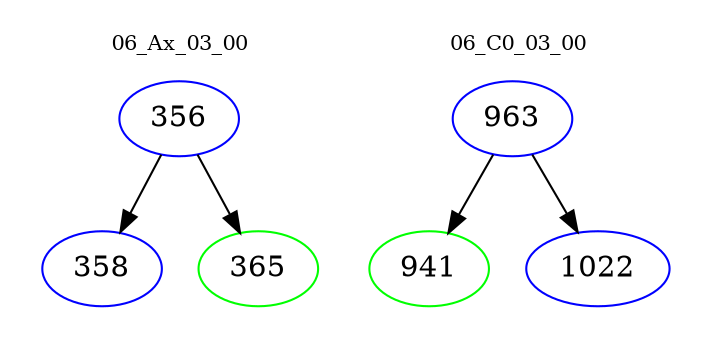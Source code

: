 digraph{
subgraph cluster_0 {
color = white
label = "06_Ax_03_00";
fontsize=10;
T0_356 [label="356", color="blue"]
T0_356 -> T0_358 [color="black"]
T0_358 [label="358", color="blue"]
T0_356 -> T0_365 [color="black"]
T0_365 [label="365", color="green"]
}
subgraph cluster_1 {
color = white
label = "06_C0_03_00";
fontsize=10;
T1_963 [label="963", color="blue"]
T1_963 -> T1_941 [color="black"]
T1_941 [label="941", color="green"]
T1_963 -> T1_1022 [color="black"]
T1_1022 [label="1022", color="blue"]
}
}
